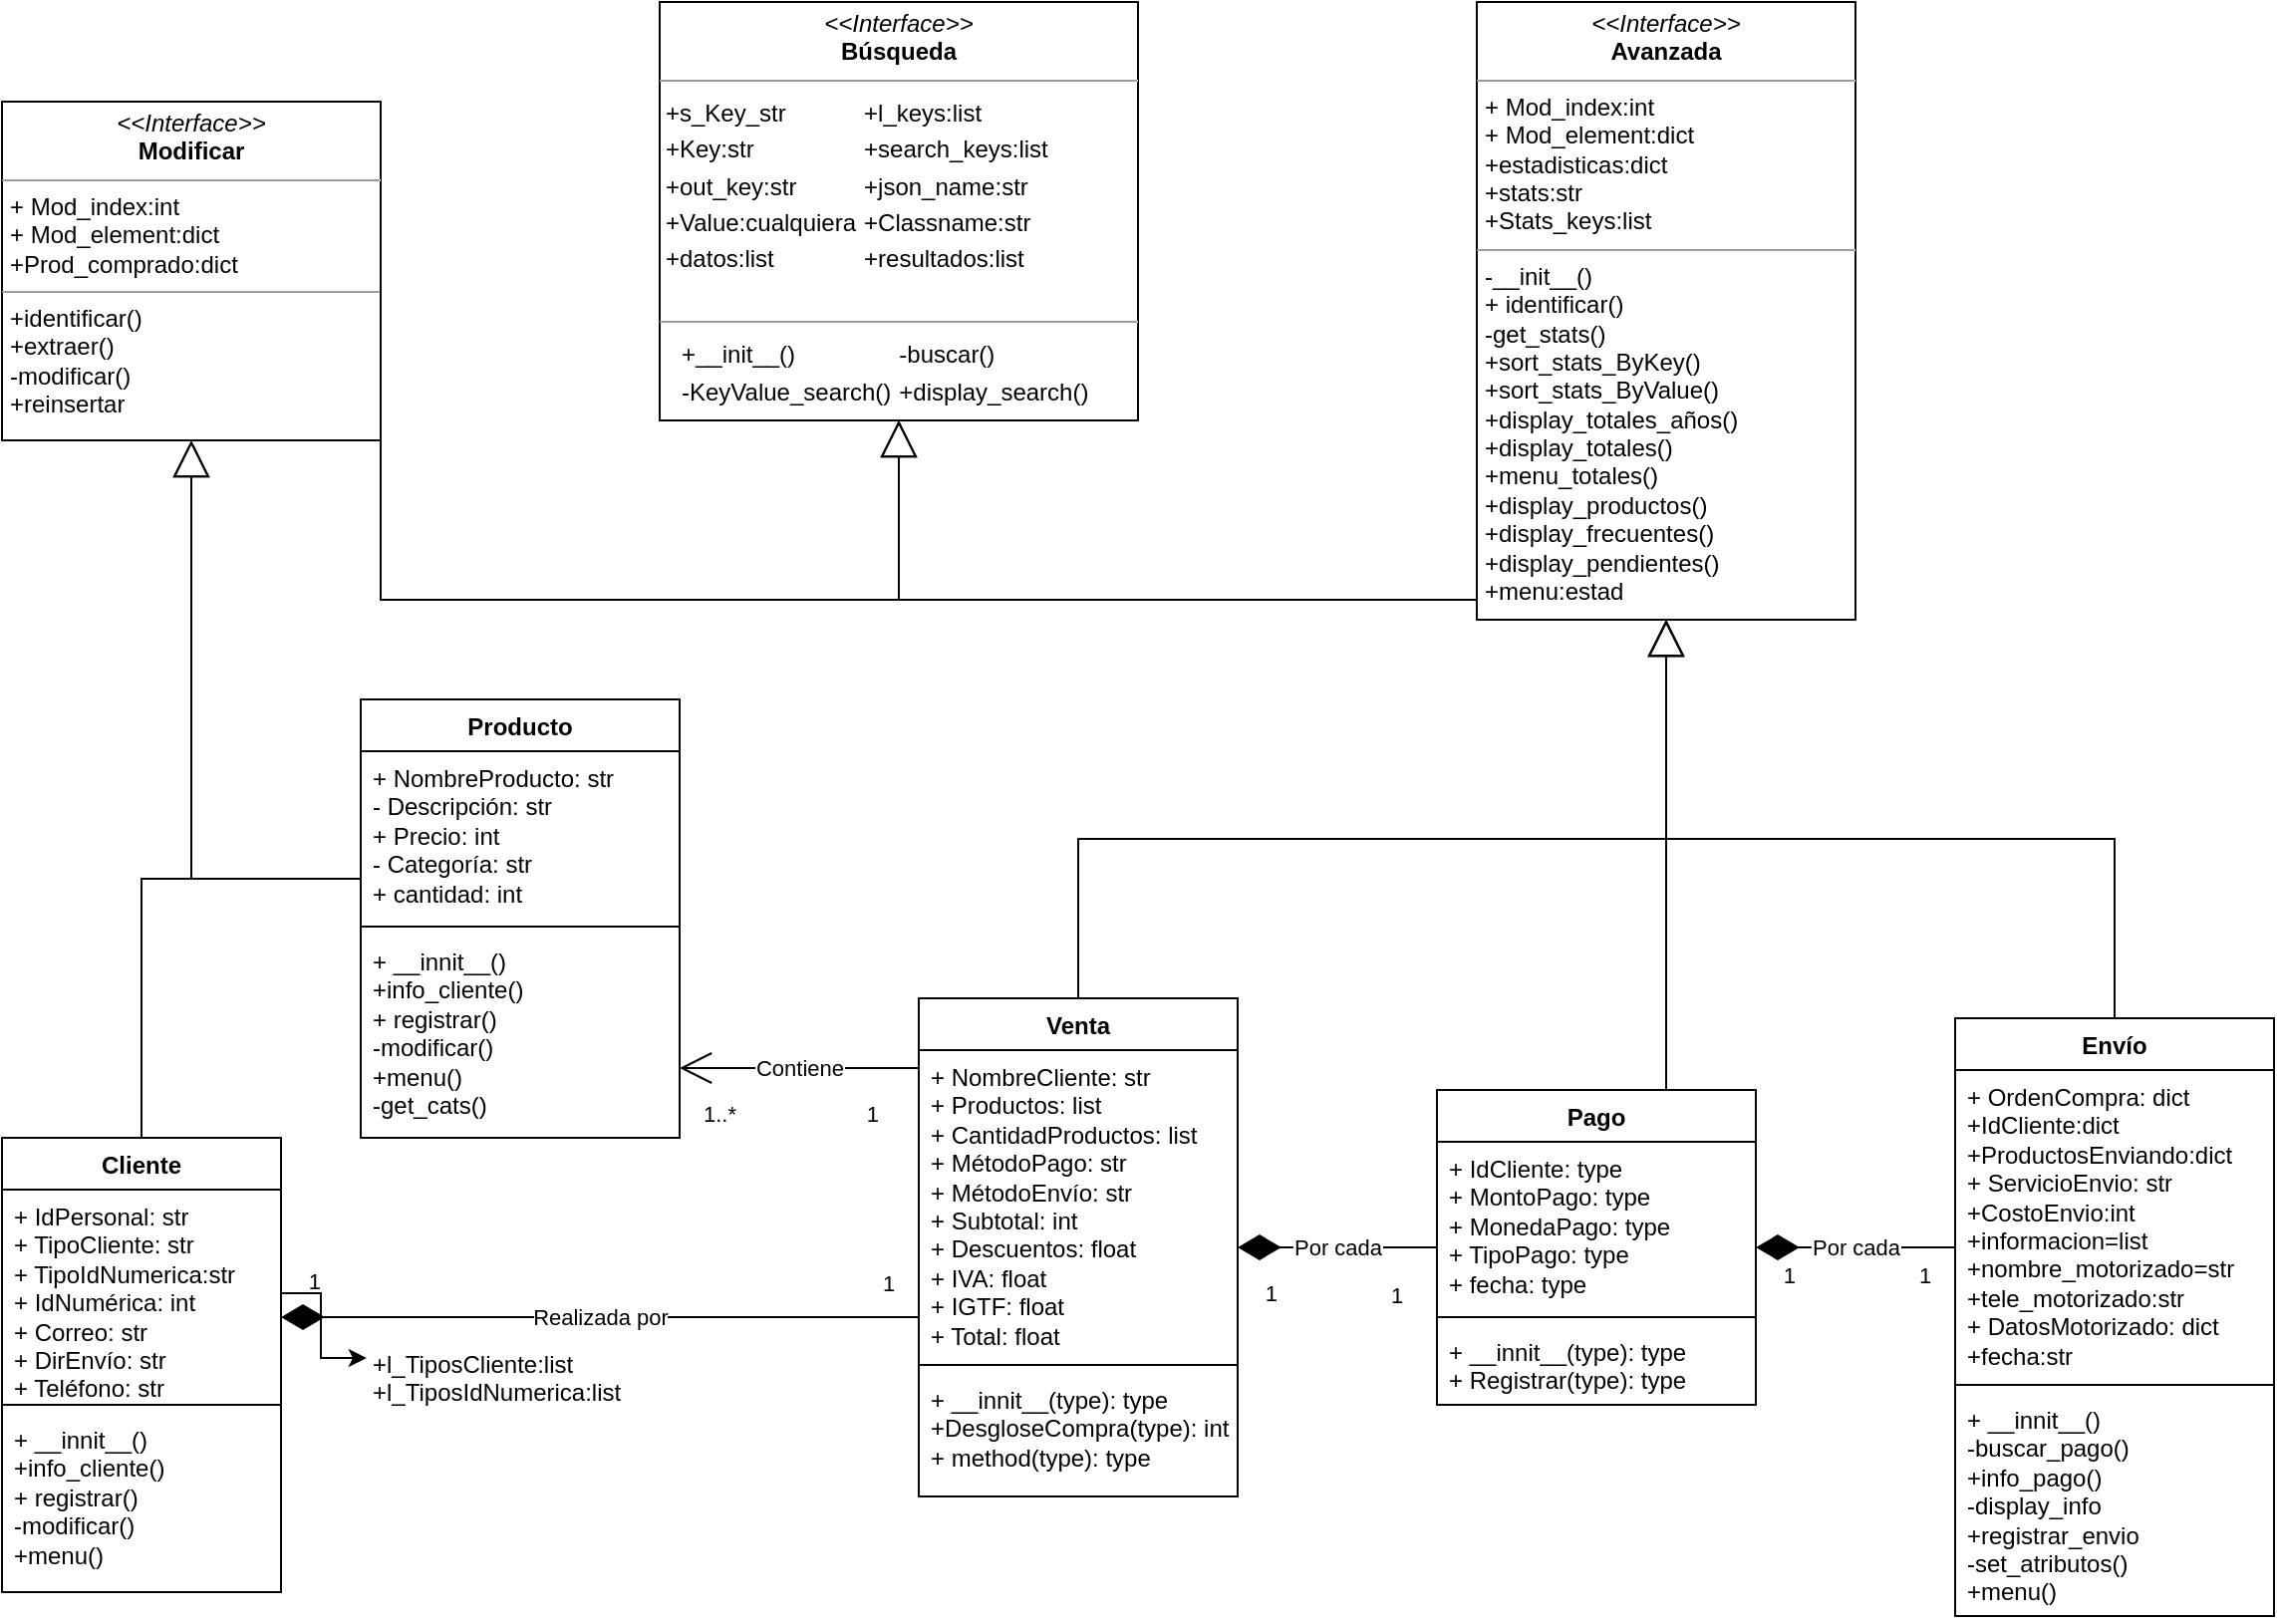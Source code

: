 <mxfile version="21.5.2" type="github">
  <diagram id="C5RBs43oDa-KdzZeNtuy" name="Page-1">
    <mxGraphModel dx="793" dy="432" grid="1" gridSize="10" guides="1" tooltips="1" connect="1" arrows="1" fold="1" page="1" pageScale="1" pageWidth="1169" pageHeight="827" math="0" shadow="0">
      <root>
        <mxCell id="WIyWlLk6GJQsqaUBKTNV-0" />
        <mxCell id="WIyWlLk6GJQsqaUBKTNV-1" parent="WIyWlLk6GJQsqaUBKTNV-0" />
        <mxCell id="B3_MCuhh_yEYDU53H7Zv-0" value="Producto" style="swimlane;fontStyle=1;align=center;verticalAlign=top;childLayout=stackLayout;horizontal=1;startSize=26;horizontalStack=0;resizeParent=1;resizeParentMax=0;resizeLast=0;collapsible=1;marginBottom=0;whiteSpace=wrap;html=1;rounded=0;" parent="WIyWlLk6GJQsqaUBKTNV-1" vertex="1">
          <mxGeometry x="200" y="360" width="160" height="220" as="geometry" />
        </mxCell>
        <mxCell id="B3_MCuhh_yEYDU53H7Zv-1" value="+ NombreProducto: str&lt;br&gt;- Descripción: str&lt;br&gt;+ Precio: int&lt;br&gt;- Categoría: str&lt;br&gt;+ cantidad: int" style="text;strokeColor=none;fillColor=none;align=left;verticalAlign=top;spacingLeft=4;spacingRight=4;overflow=hidden;rotatable=0;points=[[0,0.5],[1,0.5]];portConstraint=eastwest;whiteSpace=wrap;html=1;rounded=0;" parent="B3_MCuhh_yEYDU53H7Zv-0" vertex="1">
          <mxGeometry y="26" width="160" height="84" as="geometry" />
        </mxCell>
        <mxCell id="B3_MCuhh_yEYDU53H7Zv-2" value="" style="line;strokeWidth=1;fillColor=none;align=left;verticalAlign=middle;spacingTop=-1;spacingLeft=3;spacingRight=3;rotatable=0;labelPosition=right;points=[];portConstraint=eastwest;strokeColor=inherit;rounded=0;" parent="B3_MCuhh_yEYDU53H7Zv-0" vertex="1">
          <mxGeometry y="110" width="160" height="8" as="geometry" />
        </mxCell>
        <mxCell id="B3_MCuhh_yEYDU53H7Zv-3" value="+ __innit__()&lt;br style=&quot;border-color: var(--border-color);&quot;&gt;+info_cliente()&lt;br style=&quot;border-color: var(--border-color);&quot;&gt;+ registrar()&lt;br style=&quot;border-color: var(--border-color);&quot;&gt;-modificar()&lt;br style=&quot;border-color: var(--border-color);&quot;&gt;+menu()&lt;br&gt;-get_cats()" style="text;strokeColor=none;fillColor=none;align=left;verticalAlign=top;spacingLeft=4;spacingRight=4;overflow=hidden;rotatable=0;points=[[0,0.5],[1,0.5]];portConstraint=eastwest;whiteSpace=wrap;html=1;rounded=0;" parent="B3_MCuhh_yEYDU53H7Zv-0" vertex="1">
          <mxGeometry y="118" width="160" height="102" as="geometry" />
        </mxCell>
        <mxCell id="B3_MCuhh_yEYDU53H7Zv-8" value="Cliente" style="swimlane;fontStyle=1;align=center;verticalAlign=top;childLayout=stackLayout;horizontal=1;startSize=26;horizontalStack=0;resizeParent=1;resizeParentMax=0;resizeLast=0;collapsible=1;marginBottom=0;whiteSpace=wrap;html=1;rounded=0;" parent="WIyWlLk6GJQsqaUBKTNV-1" vertex="1">
          <mxGeometry x="20" y="580" width="140" height="228" as="geometry" />
        </mxCell>
        <mxCell id="B3_MCuhh_yEYDU53H7Zv-9" value="+ IdPersonal: str&lt;br&gt;+ TipoCliente: str&lt;br&gt;+ TipoIdNumerica:str&lt;br&gt;+ IdNumérica: int&lt;br&gt;+ Correo: str&lt;br&gt;+ DirEnvío: str&lt;br&gt;+ Teléfono: str" style="text;strokeColor=none;fillColor=none;align=left;verticalAlign=top;spacingLeft=4;spacingRight=4;overflow=hidden;rotatable=0;points=[[0,0.5],[1,0.5]];portConstraint=eastwest;whiteSpace=wrap;html=1;rounded=0;" parent="B3_MCuhh_yEYDU53H7Zv-8" vertex="1">
          <mxGeometry y="26" width="140" height="104" as="geometry" />
        </mxCell>
        <mxCell id="B3_MCuhh_yEYDU53H7Zv-10" value="" style="line;strokeWidth=1;fillColor=none;align=left;verticalAlign=middle;spacingTop=-1;spacingLeft=3;spacingRight=3;rotatable=0;labelPosition=right;points=[];portConstraint=eastwest;strokeColor=inherit;rounded=0;" parent="B3_MCuhh_yEYDU53H7Zv-8" vertex="1">
          <mxGeometry y="130" width="140" height="8" as="geometry" />
        </mxCell>
        <mxCell id="B3_MCuhh_yEYDU53H7Zv-11" value="+ __innit__()&lt;br&gt;+info_cliente()&lt;br style=&quot;border-color: var(--border-color);&quot;&gt;+ registrar()&lt;br&gt;-modificar()&lt;br&gt;+menu()" style="text;strokeColor=none;fillColor=none;align=left;verticalAlign=top;spacingLeft=4;spacingRight=4;overflow=hidden;rotatable=0;points=[[0,0.5],[1,0.5]];portConstraint=eastwest;whiteSpace=wrap;html=1;rounded=0;" parent="B3_MCuhh_yEYDU53H7Zv-8" vertex="1">
          <mxGeometry y="138" width="140" height="90" as="geometry" />
        </mxCell>
        <mxCell id="B3_MCuhh_yEYDU53H7Zv-12" value="Venta" style="swimlane;fontStyle=1;align=center;verticalAlign=top;childLayout=stackLayout;horizontal=1;startSize=26;horizontalStack=0;resizeParent=1;resizeParentMax=0;resizeLast=0;collapsible=1;marginBottom=0;whiteSpace=wrap;html=1;rounded=0;" parent="WIyWlLk6GJQsqaUBKTNV-1" vertex="1">
          <mxGeometry x="480" y="510" width="160" height="250" as="geometry" />
        </mxCell>
        <mxCell id="B3_MCuhh_yEYDU53H7Zv-13" value="+ NombreCliente: str&lt;br&gt;+ Productos: list&lt;br&gt;+ CantidadProductos: list&lt;br&gt;+ MétodoPago: str&lt;br&gt;+ MétodoEnvío: str&lt;br&gt;+ Subtotal: int&lt;br&gt;+ Descuentos: float&lt;br&gt;+ IVA: float&lt;br&gt;+ IGTF: float&lt;br&gt;+ Total: float" style="text;strokeColor=none;fillColor=none;align=left;verticalAlign=top;spacingLeft=4;spacingRight=4;overflow=hidden;rotatable=0;points=[[0,0.5],[1,0.5]];portConstraint=eastwest;whiteSpace=wrap;html=1;rounded=0;" parent="B3_MCuhh_yEYDU53H7Zv-12" vertex="1">
          <mxGeometry y="26" width="160" height="154" as="geometry" />
        </mxCell>
        <mxCell id="B3_MCuhh_yEYDU53H7Zv-14" value="" style="line;strokeWidth=1;fillColor=none;align=left;verticalAlign=middle;spacingTop=-1;spacingLeft=3;spacingRight=3;rotatable=0;labelPosition=right;points=[];portConstraint=eastwest;strokeColor=inherit;rounded=0;" parent="B3_MCuhh_yEYDU53H7Zv-12" vertex="1">
          <mxGeometry y="180" width="160" height="8" as="geometry" />
        </mxCell>
        <mxCell id="B3_MCuhh_yEYDU53H7Zv-15" value="+ __innit__(type): type&lt;br style=&quot;border-color: var(--border-color);&quot;&gt;+DesgloseCompra(type): int&lt;br&gt;+ method(type): type" style="text;strokeColor=none;fillColor=none;align=left;verticalAlign=top;spacingLeft=4;spacingRight=4;overflow=hidden;rotatable=0;points=[[0,0.5],[1,0.5]];portConstraint=eastwest;whiteSpace=wrap;html=1;rounded=0;" parent="B3_MCuhh_yEYDU53H7Zv-12" vertex="1">
          <mxGeometry y="188" width="160" height="62" as="geometry" />
        </mxCell>
        <mxCell id="B3_MCuhh_yEYDU53H7Zv-16" value="Pago" style="swimlane;fontStyle=1;align=center;verticalAlign=top;childLayout=stackLayout;horizontal=1;startSize=26;horizontalStack=0;resizeParent=1;resizeParentMax=0;resizeLast=0;collapsible=1;marginBottom=0;whiteSpace=wrap;html=1;rounded=0;" parent="WIyWlLk6GJQsqaUBKTNV-1" vertex="1">
          <mxGeometry x="740" y="556" width="160" height="158" as="geometry" />
        </mxCell>
        <mxCell id="B3_MCuhh_yEYDU53H7Zv-17" value="+ IdCliente: type&lt;br&gt;+ MontoPago: type&lt;br&gt;+ MonedaPago: type&lt;br&gt;+ TipoPago: type&lt;br&gt;+ fecha: type" style="text;strokeColor=none;fillColor=none;align=left;verticalAlign=top;spacingLeft=4;spacingRight=4;overflow=hidden;rotatable=0;points=[[0,0.5],[1,0.5]];portConstraint=eastwest;whiteSpace=wrap;html=1;rounded=0;" parent="B3_MCuhh_yEYDU53H7Zv-16" vertex="1">
          <mxGeometry y="26" width="160" height="84" as="geometry" />
        </mxCell>
        <mxCell id="B3_MCuhh_yEYDU53H7Zv-18" value="" style="line;strokeWidth=1;fillColor=none;align=left;verticalAlign=middle;spacingTop=-1;spacingLeft=3;spacingRight=3;rotatable=0;labelPosition=right;points=[];portConstraint=eastwest;strokeColor=inherit;rounded=0;" parent="B3_MCuhh_yEYDU53H7Zv-16" vertex="1">
          <mxGeometry y="110" width="160" height="8" as="geometry" />
        </mxCell>
        <mxCell id="B3_MCuhh_yEYDU53H7Zv-19" value="+ __innit__(type): type&lt;br style=&quot;border-color: var(--border-color);&quot;&gt;+ Registrar(type): type" style="text;strokeColor=none;fillColor=none;align=left;verticalAlign=top;spacingLeft=4;spacingRight=4;overflow=hidden;rotatable=0;points=[[0,0.5],[1,0.5]];portConstraint=eastwest;whiteSpace=wrap;html=1;rounded=0;" parent="B3_MCuhh_yEYDU53H7Zv-16" vertex="1">
          <mxGeometry y="118" width="160" height="40" as="geometry" />
        </mxCell>
        <mxCell id="B3_MCuhh_yEYDU53H7Zv-20" value="Envío" style="swimlane;fontStyle=1;align=center;verticalAlign=top;childLayout=stackLayout;horizontal=1;startSize=26;horizontalStack=0;resizeParent=1;resizeParentMax=0;resizeLast=0;collapsible=1;marginBottom=0;whiteSpace=wrap;html=1;rounded=0;" parent="WIyWlLk6GJQsqaUBKTNV-1" vertex="1">
          <mxGeometry x="1000" y="520" width="160" height="300" as="geometry" />
        </mxCell>
        <mxCell id="B3_MCuhh_yEYDU53H7Zv-21" value="+ OrdenCompra: dict&lt;br&gt;+IdCliente:dict&lt;br&gt;+ProductosEnviando:dict&lt;br&gt;+ ServicioEnvio: str&lt;br&gt;+CostoEnvio:int&lt;br&gt;+informacion=list&lt;br&gt;+nombre_motorizado=str&lt;br&gt;+tele_motorizado:str&lt;br&gt;+ DatosMotorizado: dict&lt;br&gt;+fecha:str&lt;br&gt;" style="text;strokeColor=none;fillColor=none;align=left;verticalAlign=top;spacingLeft=4;spacingRight=4;overflow=hidden;rotatable=0;points=[[0,0.5],[1,0.5]];portConstraint=eastwest;whiteSpace=wrap;html=1;rounded=0;" parent="B3_MCuhh_yEYDU53H7Zv-20" vertex="1">
          <mxGeometry y="26" width="160" height="154" as="geometry" />
        </mxCell>
        <mxCell id="B3_MCuhh_yEYDU53H7Zv-22" value="" style="line;strokeWidth=1;fillColor=none;align=left;verticalAlign=middle;spacingTop=-1;spacingLeft=3;spacingRight=3;rotatable=0;labelPosition=right;points=[];portConstraint=eastwest;strokeColor=inherit;rounded=0;" parent="B3_MCuhh_yEYDU53H7Zv-20" vertex="1">
          <mxGeometry y="180" width="160" height="8" as="geometry" />
        </mxCell>
        <mxCell id="B3_MCuhh_yEYDU53H7Zv-23" value="+ __innit__()&lt;br style=&quot;border-color: var(--border-color);&quot;&gt;-buscar_pago()&lt;br&gt;+info_pago()&lt;br&gt;-display_info&lt;br&gt;+registrar_envio&lt;br&gt;-set_atributos()&lt;br&gt;+menu()" style="text;strokeColor=none;fillColor=none;align=left;verticalAlign=top;spacingLeft=4;spacingRight=4;overflow=hidden;rotatable=0;points=[[0,0.5],[1,0.5]];portConstraint=eastwest;whiteSpace=wrap;html=1;rounded=0;" parent="B3_MCuhh_yEYDU53H7Zv-20" vertex="1">
          <mxGeometry y="188" width="160" height="112" as="geometry" />
        </mxCell>
        <mxCell id="B3_MCuhh_yEYDU53H7Zv-28" value="Contiene" style="endArrow=none;html=1;endSize=12;startArrow=open;startSize=14;startFill=0;rounded=0;endFill=0;edgeStyle=elbowEdgeStyle;elbow=vertical;" parent="WIyWlLk6GJQsqaUBKTNV-1" source="B3_MCuhh_yEYDU53H7Zv-0" target="B3_MCuhh_yEYDU53H7Zv-12" edge="1">
          <mxGeometry relative="1" as="geometry">
            <mxPoint x="370" y="250" as="sourcePoint" />
            <mxPoint x="210" y="240" as="targetPoint" />
          </mxGeometry>
        </mxCell>
        <mxCell id="B3_MCuhh_yEYDU53H7Zv-29" value="1..*" style="edgeLabel;resizable=0;html=1;align=left;verticalAlign=top;rounded=0;" parent="B3_MCuhh_yEYDU53H7Zv-28" connectable="0" vertex="1">
          <mxGeometry x="-1" relative="1" as="geometry">
            <mxPoint x="10" y="10" as="offset" />
          </mxGeometry>
        </mxCell>
        <mxCell id="B3_MCuhh_yEYDU53H7Zv-30" value="1" style="edgeLabel;resizable=0;html=1;align=right;verticalAlign=top;rounded=0;" parent="B3_MCuhh_yEYDU53H7Zv-28" connectable="0" vertex="1">
          <mxGeometry x="1" relative="1" as="geometry">
            <mxPoint x="-20" y="10" as="offset" />
          </mxGeometry>
        </mxCell>
        <mxCell id="B3_MCuhh_yEYDU53H7Zv-32" value="Realizada por" style="endArrow=diamondThin;html=1;endSize=19;startArrow=none;startSize=14;startFill=0;rounded=0;endFill=1;edgeStyle=elbowEdgeStyle;elbow=vertical;" parent="WIyWlLk6GJQsqaUBKTNV-1" source="B3_MCuhh_yEYDU53H7Zv-12" target="B3_MCuhh_yEYDU53H7Zv-8" edge="1">
          <mxGeometry relative="1" as="geometry">
            <mxPoint x="220" y="170" as="sourcePoint" />
            <mxPoint x="274" y="250" as="targetPoint" />
          </mxGeometry>
        </mxCell>
        <mxCell id="B3_MCuhh_yEYDU53H7Zv-33" value="1" style="edgeLabel;resizable=0;html=1;align=left;verticalAlign=top;rounded=0;" parent="B3_MCuhh_yEYDU53H7Zv-32" connectable="0" vertex="1">
          <mxGeometry x="-1" relative="1" as="geometry">
            <mxPoint x="-20" y="-30" as="offset" />
          </mxGeometry>
        </mxCell>
        <mxCell id="B3_MCuhh_yEYDU53H7Zv-34" value="1" style="edgeLabel;resizable=0;html=1;align=right;verticalAlign=top;rounded=0;" parent="B3_MCuhh_yEYDU53H7Zv-32" connectable="0" vertex="1">
          <mxGeometry x="1" relative="1" as="geometry">
            <mxPoint x="20" y="-31" as="offset" />
          </mxGeometry>
        </mxCell>
        <mxCell id="BO6vHb2AmjwuJ8FlZ0Uy-1" value="Por cada" style="endArrow=diamondThin;html=1;endSize=19;startArrow=none;startSize=14;startFill=0;rounded=0;endFill=1;edgeStyle=elbowEdgeStyle;elbow=vertical;" parent="WIyWlLk6GJQsqaUBKTNV-1" source="B3_MCuhh_yEYDU53H7Zv-16" target="B3_MCuhh_yEYDU53H7Zv-12" edge="1">
          <mxGeometry relative="1" as="geometry">
            <mxPoint x="590" y="340" as="sourcePoint" />
            <mxPoint x="690" y="480" as="targetPoint" />
          </mxGeometry>
        </mxCell>
        <mxCell id="BO6vHb2AmjwuJ8FlZ0Uy-2" value="1" style="edgeLabel;resizable=0;html=1;align=left;verticalAlign=top;rounded=0;" parent="BO6vHb2AmjwuJ8FlZ0Uy-1" connectable="0" vertex="1">
          <mxGeometry x="-1" relative="1" as="geometry">
            <mxPoint x="-25" y="11" as="offset" />
          </mxGeometry>
        </mxCell>
        <mxCell id="BO6vHb2AmjwuJ8FlZ0Uy-3" value="1" style="edgeLabel;resizable=0;html=1;align=right;verticalAlign=top;rounded=0;" parent="BO6vHb2AmjwuJ8FlZ0Uy-1" connectable="0" vertex="1">
          <mxGeometry x="1" relative="1" as="geometry">
            <mxPoint x="20" y="10" as="offset" />
          </mxGeometry>
        </mxCell>
        <mxCell id="BO6vHb2AmjwuJ8FlZ0Uy-4" value="Por cada" style="endArrow=diamondThin;html=1;endSize=19;startArrow=none;startSize=14;startFill=0;rounded=0;endFill=1;edgeStyle=elbowEdgeStyle;elbow=vertical;" parent="WIyWlLk6GJQsqaUBKTNV-1" source="B3_MCuhh_yEYDU53H7Zv-20" target="B3_MCuhh_yEYDU53H7Zv-16" edge="1">
          <mxGeometry relative="1" as="geometry">
            <mxPoint x="581" y="496" as="sourcePoint" />
            <mxPoint x="480" y="266" as="targetPoint" />
          </mxGeometry>
        </mxCell>
        <mxCell id="BO6vHb2AmjwuJ8FlZ0Uy-5" value="1" style="edgeLabel;resizable=0;html=1;align=left;verticalAlign=top;rounded=0;" parent="BO6vHb2AmjwuJ8FlZ0Uy-4" connectable="0" vertex="1">
          <mxGeometry x="-1" relative="1" as="geometry">
            <mxPoint x="-20" y="1" as="offset" />
          </mxGeometry>
        </mxCell>
        <mxCell id="BO6vHb2AmjwuJ8FlZ0Uy-6" value="1" style="edgeLabel;resizable=0;html=1;align=right;verticalAlign=top;rounded=0;" parent="BO6vHb2AmjwuJ8FlZ0Uy-4" connectable="0" vertex="1">
          <mxGeometry x="1" relative="1" as="geometry">
            <mxPoint x="20" y="1" as="offset" />
          </mxGeometry>
        </mxCell>
        <mxCell id="BO6vHb2AmjwuJ8FlZ0Uy-7" value="&lt;p style=&quot;margin:0px;margin-top:4px;text-align:center;&quot;&gt;&lt;i&gt;&amp;lt;&amp;lt;Interface&amp;gt;&amp;gt;&lt;/i&gt;&lt;br&gt;&lt;b&gt;Búsqueda&lt;/b&gt;&lt;/p&gt;&lt;hr size=&quot;1&quot;&gt;&lt;table style=&quot;background-color: initial;&quot;&gt;&lt;tbody&gt;&lt;tr&gt;&lt;td&gt;+s_Key_str&lt;br&gt;&lt;/td&gt;&lt;td&gt;+l_keys:list&lt;br&gt;&lt;/td&gt;&lt;/tr&gt;&lt;tr&gt;&lt;td&gt;+Key:str&lt;br&gt;&lt;/td&gt;&lt;td&gt;+search_keys:list&lt;br&gt;&lt;/td&gt;&lt;/tr&gt;&lt;tr&gt;&lt;td&gt;+out_key:str&lt;br&gt;&lt;/td&gt;&lt;td&gt;+json_name:str&lt;br&gt;&lt;/td&gt;&lt;/tr&gt;&lt;tr&gt;&lt;td&gt;+Value:cualquiera&lt;br&gt;&lt;/td&gt;&lt;td&gt;+Classname:str&lt;br&gt;&lt;/td&gt;&lt;/tr&gt;&lt;tr&gt;&lt;td&gt;+datos:list&lt;br&gt;&lt;/td&gt;&lt;td&gt;+resultados:list&lt;br&gt;&lt;/td&gt;&lt;/tr&gt;&lt;/tbody&gt;&lt;/table&gt;&lt;p style=&quot;margin:0px;margin-left:4px;&quot;&gt;&lt;br&gt;&lt;/p&gt;&lt;hr size=&quot;1&quot;&gt;&lt;table style=&quot;background-color: initial;&quot;&gt;&lt;tbody&gt;&lt;tr&gt;&lt;td&gt;&lt;br&gt;&lt;/td&gt;&lt;td&gt;&lt;br&gt;&lt;/td&gt;&lt;td&gt;+__init__()&lt;br&gt;&lt;/td&gt;&lt;td&gt;-buscar()&lt;br&gt;&lt;/td&gt;&lt;/tr&gt;&lt;tr&gt;&lt;td&gt;&lt;br&gt;&lt;/td&gt;&lt;td&gt;&lt;br&gt;&lt;/td&gt;&lt;td&gt;-KeyValue_search()&lt;br&gt;&lt;/td&gt;&lt;td&gt;+display_search()&lt;br&gt;&lt;/td&gt;&lt;/tr&gt;&lt;/tbody&gt;&lt;/table&gt;&lt;p style=&quot;margin:0px;margin-left:4px;&quot;&gt;&lt;br&gt;&lt;/p&gt;" style="verticalAlign=top;align=left;overflow=fill;fontSize=12;fontFamily=Helvetica;html=1;whiteSpace=wrap;" parent="WIyWlLk6GJQsqaUBKTNV-1" vertex="1">
          <mxGeometry x="350" y="10" width="240" height="210" as="geometry" />
        </mxCell>
        <mxCell id="wiMIh-2JfZP-Tpztm4kt-0" value="&lt;p style=&quot;margin:0px;margin-top:4px;text-align:center;&quot;&gt;&lt;i&gt;&amp;lt;&amp;lt;Interface&amp;gt;&amp;gt;&lt;/i&gt;&lt;br&gt;&lt;b&gt;Modificar&lt;/b&gt;&lt;/p&gt;&lt;hr size=&quot;1&quot;&gt;&lt;p style=&quot;margin:0px;margin-left:4px;&quot;&gt;+ Mod_index:int&lt;br&gt;+ Mod_element:dict&lt;/p&gt;&lt;p style=&quot;margin:0px;margin-left:4px;&quot;&gt;+Prod_comprado:dict&lt;/p&gt;&lt;hr size=&quot;1&quot;&gt;&lt;p style=&quot;margin:0px;margin-left:4px;&quot;&gt;+identificar()&lt;/p&gt;&lt;p style=&quot;margin:0px;margin-left:4px;&quot;&gt;+extraer()&lt;/p&gt;&lt;p style=&quot;margin:0px;margin-left:4px;&quot;&gt;-modificar()&lt;/p&gt;&lt;p style=&quot;margin:0px;margin-left:4px;&quot;&gt;+reinsertar&lt;/p&gt;" style="verticalAlign=top;align=left;overflow=fill;fontSize=12;fontFamily=Helvetica;html=1;whiteSpace=wrap;" parent="WIyWlLk6GJQsqaUBKTNV-1" vertex="1">
          <mxGeometry x="20" y="60" width="190" height="170" as="geometry" />
        </mxCell>
        <mxCell id="wiMIh-2JfZP-Tpztm4kt-1" value="&lt;p style=&quot;margin:0px;margin-top:4px;text-align:center;&quot;&gt;&lt;i&gt;&amp;lt;&amp;lt;Interface&amp;gt;&amp;gt;&lt;/i&gt;&lt;br&gt;&lt;b&gt;Avanzada&lt;/b&gt;&lt;/p&gt;&lt;hr size=&quot;1&quot;&gt;&lt;p style=&quot;margin:0px;margin-left:4px;&quot;&gt;+ Mod_index:int&lt;br&gt;+ Mod_element:dict&lt;/p&gt;&lt;p style=&quot;margin:0px;margin-left:4px;&quot;&gt;+estadisticas:dict&lt;/p&gt;&lt;p style=&quot;margin:0px;margin-left:4px;&quot;&gt;+stats:str&lt;/p&gt;&lt;p style=&quot;margin:0px;margin-left:4px;&quot;&gt;+Stats_keys:list&lt;/p&gt;&lt;hr size=&quot;1&quot;&gt;&lt;p style=&quot;margin:0px;margin-left:4px;&quot;&gt;-__init__()&lt;/p&gt;&lt;p style=&quot;margin:0px;margin-left:4px;&quot;&gt;+ identificar()&lt;br&gt;-get_stats()&lt;/p&gt;&lt;p style=&quot;margin:0px;margin-left:4px;&quot;&gt;+sort_stats_ByKey()&lt;/p&gt;&lt;p style=&quot;margin:0px;margin-left:4px;&quot;&gt;+sort_stats_ByValue()&lt;/p&gt;&lt;p style=&quot;margin:0px;margin-left:4px;&quot;&gt;+display_totales_años()&lt;/p&gt;&lt;p style=&quot;margin:0px;margin-left:4px;&quot;&gt;+display_totales()&lt;/p&gt;&lt;p style=&quot;margin:0px;margin-left:4px;&quot;&gt;+menu_totales()&lt;/p&gt;&lt;p style=&quot;margin:0px;margin-left:4px;&quot;&gt;+display_productos()&lt;/p&gt;&lt;p style=&quot;margin:0px;margin-left:4px;&quot;&gt;+display_frecuentes()&lt;/p&gt;&lt;p style=&quot;margin:0px;margin-left:4px;&quot;&gt;+display_pendientes()&lt;/p&gt;&lt;p style=&quot;margin:0px;margin-left:4px;&quot;&gt;+menu:estad&lt;/p&gt;" style="verticalAlign=top;align=left;overflow=fill;fontSize=12;fontFamily=Helvetica;html=1;whiteSpace=wrap;" parent="WIyWlLk6GJQsqaUBKTNV-1" vertex="1">
          <mxGeometry x="760" y="10" width="190" height="310" as="geometry" />
        </mxCell>
        <mxCell id="wiMIh-2JfZP-Tpztm4kt-2" value="" style="endArrow=block;endSize=16;endFill=0;html=1;rounded=0;targetPerimeterSpacing=0;sourcePerimeterSpacing=0;startSize=6;entryX=0.5;entryY=1;entryDx=0;entryDy=0;exitX=0;exitY=0.5;exitDx=0;exitDy=0;edgeStyle=elbowEdgeStyle;elbow=vertical;" parent="WIyWlLk6GJQsqaUBKTNV-1" source="wiMIh-2JfZP-Tpztm4kt-1" target="BO6vHb2AmjwuJ8FlZ0Uy-7" edge="1">
          <mxGeometry width="160" relative="1" as="geometry">
            <mxPoint x="393.57" y="310" as="sourcePoint" />
            <mxPoint x="396.427" y="210" as="targetPoint" />
            <Array as="points">
              <mxPoint x="485" y="310" />
            </Array>
          </mxGeometry>
        </mxCell>
        <mxCell id="wiMIh-2JfZP-Tpztm4kt-5" value="" style="endArrow=block;endSize=16;endFill=0;html=1;rounded=0;targetPerimeterSpacing=0;sourcePerimeterSpacing=0;startSize=6;movable=1;resizable=1;rotatable=1;deletable=1;editable=1;locked=0;connectable=1;strokeColor=default;shadow=0;entryX=0.5;entryY=1;entryDx=0;entryDy=0;exitX=1;exitY=0.5;exitDx=0;exitDy=0;edgeStyle=elbowEdgeStyle;elbow=vertical;" parent="WIyWlLk6GJQsqaUBKTNV-1" source="wiMIh-2JfZP-Tpztm4kt-0" target="BO6vHb2AmjwuJ8FlZ0Uy-7" edge="1">
          <mxGeometry width="160" relative="1" as="geometry">
            <mxPoint x="340" y="390" as="sourcePoint" />
            <mxPoint x="400" y="310" as="targetPoint" />
            <Array as="points">
              <mxPoint x="370" y="310" />
            </Array>
          </mxGeometry>
        </mxCell>
        <mxCell id="wiMIh-2JfZP-Tpztm4kt-11" value="" style="endArrow=block;endSize=16;endFill=0;html=1;rounded=0;targetPerimeterSpacing=0;sourcePerimeterSpacing=0;startSize=6;movable=1;resizable=1;rotatable=1;deletable=1;editable=1;locked=0;connectable=1;strokeColor=default;shadow=0;entryX=0.5;entryY=1;entryDx=0;entryDy=0;exitX=0.5;exitY=0;exitDx=0;exitDy=0;edgeStyle=elbowEdgeStyle;elbow=vertical;" parent="WIyWlLk6GJQsqaUBKTNV-1" source="B3_MCuhh_yEYDU53H7Zv-12" target="wiMIh-2JfZP-Tpztm4kt-1" edge="1">
          <mxGeometry width="160" relative="1" as="geometry">
            <mxPoint x="640" y="340" as="sourcePoint" />
            <mxPoint x="890" y="330" as="targetPoint" />
            <Array as="points">
              <mxPoint x="860" y="430" />
            </Array>
          </mxGeometry>
        </mxCell>
        <mxCell id="wiMIh-2JfZP-Tpztm4kt-12" value="" style="endArrow=block;endSize=16;endFill=0;html=1;rounded=0;targetPerimeterSpacing=0;sourcePerimeterSpacing=0;startSize=6;movable=1;resizable=1;rotatable=1;deletable=1;editable=1;locked=0;connectable=1;strokeColor=default;shadow=0;entryX=0.5;entryY=1;entryDx=0;entryDy=0;edgeStyle=elbowEdgeStyle;elbow=vertical;" parent="WIyWlLk6GJQsqaUBKTNV-1" source="B3_MCuhh_yEYDU53H7Zv-16" target="wiMIh-2JfZP-Tpztm4kt-1" edge="1">
          <mxGeometry width="160" relative="1" as="geometry">
            <mxPoint x="610" y="410" as="sourcePoint" />
            <mxPoint x="870" y="340" as="targetPoint" />
            <Array as="points">
              <mxPoint x="855" y="430" />
            </Array>
          </mxGeometry>
        </mxCell>
        <mxCell id="wiMIh-2JfZP-Tpztm4kt-13" value="" style="endArrow=block;endSize=16;endFill=0;html=1;rounded=0;targetPerimeterSpacing=0;sourcePerimeterSpacing=0;startSize=6;movable=1;resizable=1;rotatable=1;deletable=1;editable=1;locked=0;connectable=1;strokeColor=default;shadow=0;entryX=0.5;entryY=1;entryDx=0;entryDy=0;edgeStyle=elbowEdgeStyle;elbow=vertical;" parent="WIyWlLk6GJQsqaUBKTNV-1" source="B3_MCuhh_yEYDU53H7Zv-20" target="wiMIh-2JfZP-Tpztm4kt-1" edge="1">
          <mxGeometry width="160" relative="1" as="geometry">
            <mxPoint x="840" y="440" as="sourcePoint" />
            <mxPoint x="910" y="330" as="targetPoint" />
            <Array as="points">
              <mxPoint x="860" y="430" />
            </Array>
          </mxGeometry>
        </mxCell>
        <mxCell id="wiMIh-2JfZP-Tpztm4kt-14" value="" style="endArrow=block;endSize=16;endFill=0;html=1;rounded=0;targetPerimeterSpacing=0;sourcePerimeterSpacing=0;startSize=6;movable=1;resizable=1;rotatable=1;deletable=1;editable=1;locked=0;connectable=1;strokeColor=default;shadow=0;elbow=vertical;entryX=0.5;entryY=1;entryDx=0;entryDy=0;exitX=0.5;exitY=0;exitDx=0;exitDy=0;edgeStyle=elbowEdgeStyle;" parent="WIyWlLk6GJQsqaUBKTNV-1" source="B3_MCuhh_yEYDU53H7Zv-8" target="wiMIh-2JfZP-Tpztm4kt-0" edge="1">
          <mxGeometry width="160" relative="1" as="geometry">
            <mxPoint x="570" y="370" as="sourcePoint" />
            <mxPoint x="500" y="300" as="targetPoint" />
            <Array as="points">
              <mxPoint x="150" y="450" />
            </Array>
          </mxGeometry>
        </mxCell>
        <mxCell id="wiMIh-2JfZP-Tpztm4kt-15" value="" style="endArrow=block;endSize=16;endFill=0;html=1;rounded=0;targetPerimeterSpacing=0;sourcePerimeterSpacing=0;startSize=6;movable=1;resizable=1;rotatable=1;deletable=1;editable=1;locked=0;connectable=1;strokeColor=default;shadow=0;elbow=vertical;entryX=0.5;entryY=1;entryDx=0;entryDy=0;edgeStyle=elbowEdgeStyle;" parent="WIyWlLk6GJQsqaUBKTNV-1" source="B3_MCuhh_yEYDU53H7Zv-0" target="wiMIh-2JfZP-Tpztm4kt-0" edge="1">
          <mxGeometry width="160" relative="1" as="geometry">
            <mxPoint x="150" y="620" as="sourcePoint" />
            <mxPoint x="165" y="310" as="targetPoint" />
            <Array as="points">
              <mxPoint x="110" y="450" />
            </Array>
          </mxGeometry>
        </mxCell>
        <mxCell id="r4VkA0C6aDcxrOjHeQfj-1" value="+l_TiposCliente:list&lt;br&gt;+l_TiposIdNumerica:list&lt;br&gt;" style="text;strokeColor=none;fillColor=none;align=left;verticalAlign=top;spacingLeft=4;spacingRight=4;overflow=hidden;rotatable=0;points=[[0,0.5],[1,0.5]];portConstraint=eastwest;whiteSpace=wrap;html=1;rounded=0;" vertex="1" parent="WIyWlLk6GJQsqaUBKTNV-1">
          <mxGeometry x="200" y="680" width="140" height="50" as="geometry" />
        </mxCell>
        <mxCell id="r4VkA0C6aDcxrOjHeQfj-3" style="edgeStyle=orthogonalEdgeStyle;rounded=0;orthogonalLoop=1;jettySize=auto;html=1;entryX=0.021;entryY=0.21;entryDx=0;entryDy=0;entryPerimeter=0;" edge="1" parent="WIyWlLk6GJQsqaUBKTNV-1" source="B3_MCuhh_yEYDU53H7Zv-9" target="r4VkA0C6aDcxrOjHeQfj-1">
          <mxGeometry relative="1" as="geometry" />
        </mxCell>
      </root>
    </mxGraphModel>
  </diagram>
</mxfile>
